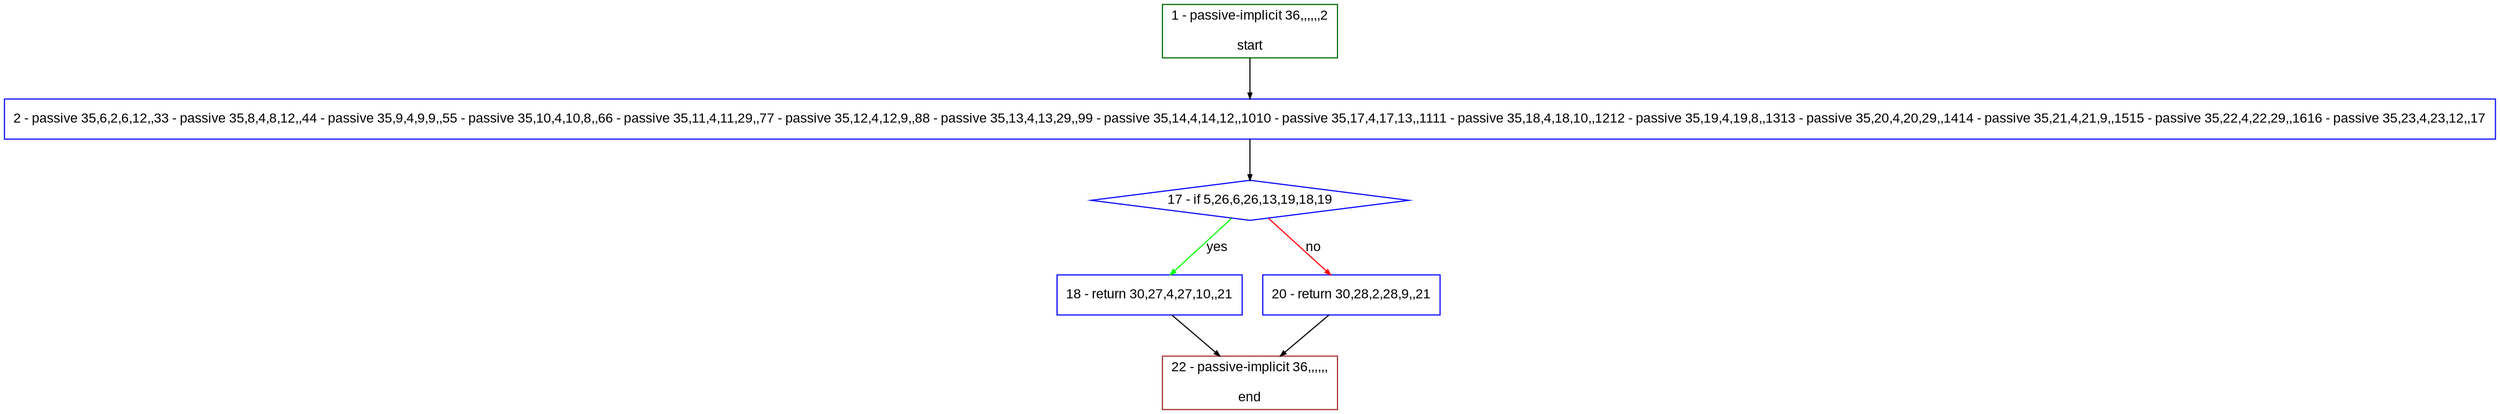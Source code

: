 digraph "" {
  graph [bgcolor="white", fillcolor="#FFFFCC", pack="true", packmode="clust", fontname="Arial", label="", fontsize="12", compound="true", style="rounded,filled"];
  node [node_initialized="no", fillcolor="white", fontname="Arial", label="", color="grey", fontsize="12", fixedsize="false", compound="true", shape="rectangle", style="filled"];
  edge [arrowtail="none", lhead="", fontcolor="black", fontname="Arial", label="", color="black", fontsize="12", arrowhead="normal", arrowsize="0.5", compound="true", ltail="", dir="forward"];
  __N1 [fillcolor="#ffffff", label="2 - passive 35,6,2,6,12,,33 - passive 35,8,4,8,12,,44 - passive 35,9,4,9,9,,55 - passive 35,10,4,10,8,,66 - passive 35,11,4,11,29,,77 - passive 35,12,4,12,9,,88 - passive 35,13,4,13,29,,99 - passive 35,14,4,14,12,,1010 - passive 35,17,4,17,13,,1111 - passive 35,18,4,18,10,,1212 - passive 35,19,4,19,8,,1313 - passive 35,20,4,20,29,,1414 - passive 35,21,4,21,9,,1515 - passive 35,22,4,22,29,,1616 - passive 35,23,4,23,12,,17", color="#0000ff", shape="box", style="filled"];
  __N2 [fillcolor="#ffffff", label="1 - passive-implicit 36,,,,,,2\n\nstart", color="#006400", shape="box", style="filled"];
  __N3 [fillcolor="#ffffff", label="17 - if 5,26,6,26,13,19,18,19", color="#0000ff", shape="diamond", style="filled"];
  __N4 [fillcolor="#ffffff", label="18 - return 30,27,4,27,10,,21", color="#0000ff", shape="box", style="filled"];
  __N5 [fillcolor="#ffffff", label="20 - return 30,28,2,28,9,,21", color="#0000ff", shape="box", style="filled"];
  __N6 [fillcolor="#ffffff", label="22 - passive-implicit 36,,,,,,\n\nend", color="#a52a2a", shape="box", style="filled"];
  __N2 -> __N1 [arrowtail="none", color="#000000", label="", arrowhead="normal", dir="forward"];
  __N1 -> __N3 [arrowtail="none", color="#000000", label="", arrowhead="normal", dir="forward"];
  __N3 -> __N4 [arrowtail="none", color="#00ff00", label="yes", arrowhead="normal", dir="forward"];
  __N3 -> __N5 [arrowtail="none", color="#ff0000", label="no", arrowhead="normal", dir="forward"];
  __N4 -> __N6 [arrowtail="none", color="#000000", label="", arrowhead="normal", dir="forward"];
  __N5 -> __N6 [arrowtail="none", color="#000000", label="", arrowhead="normal", dir="forward"];
}
